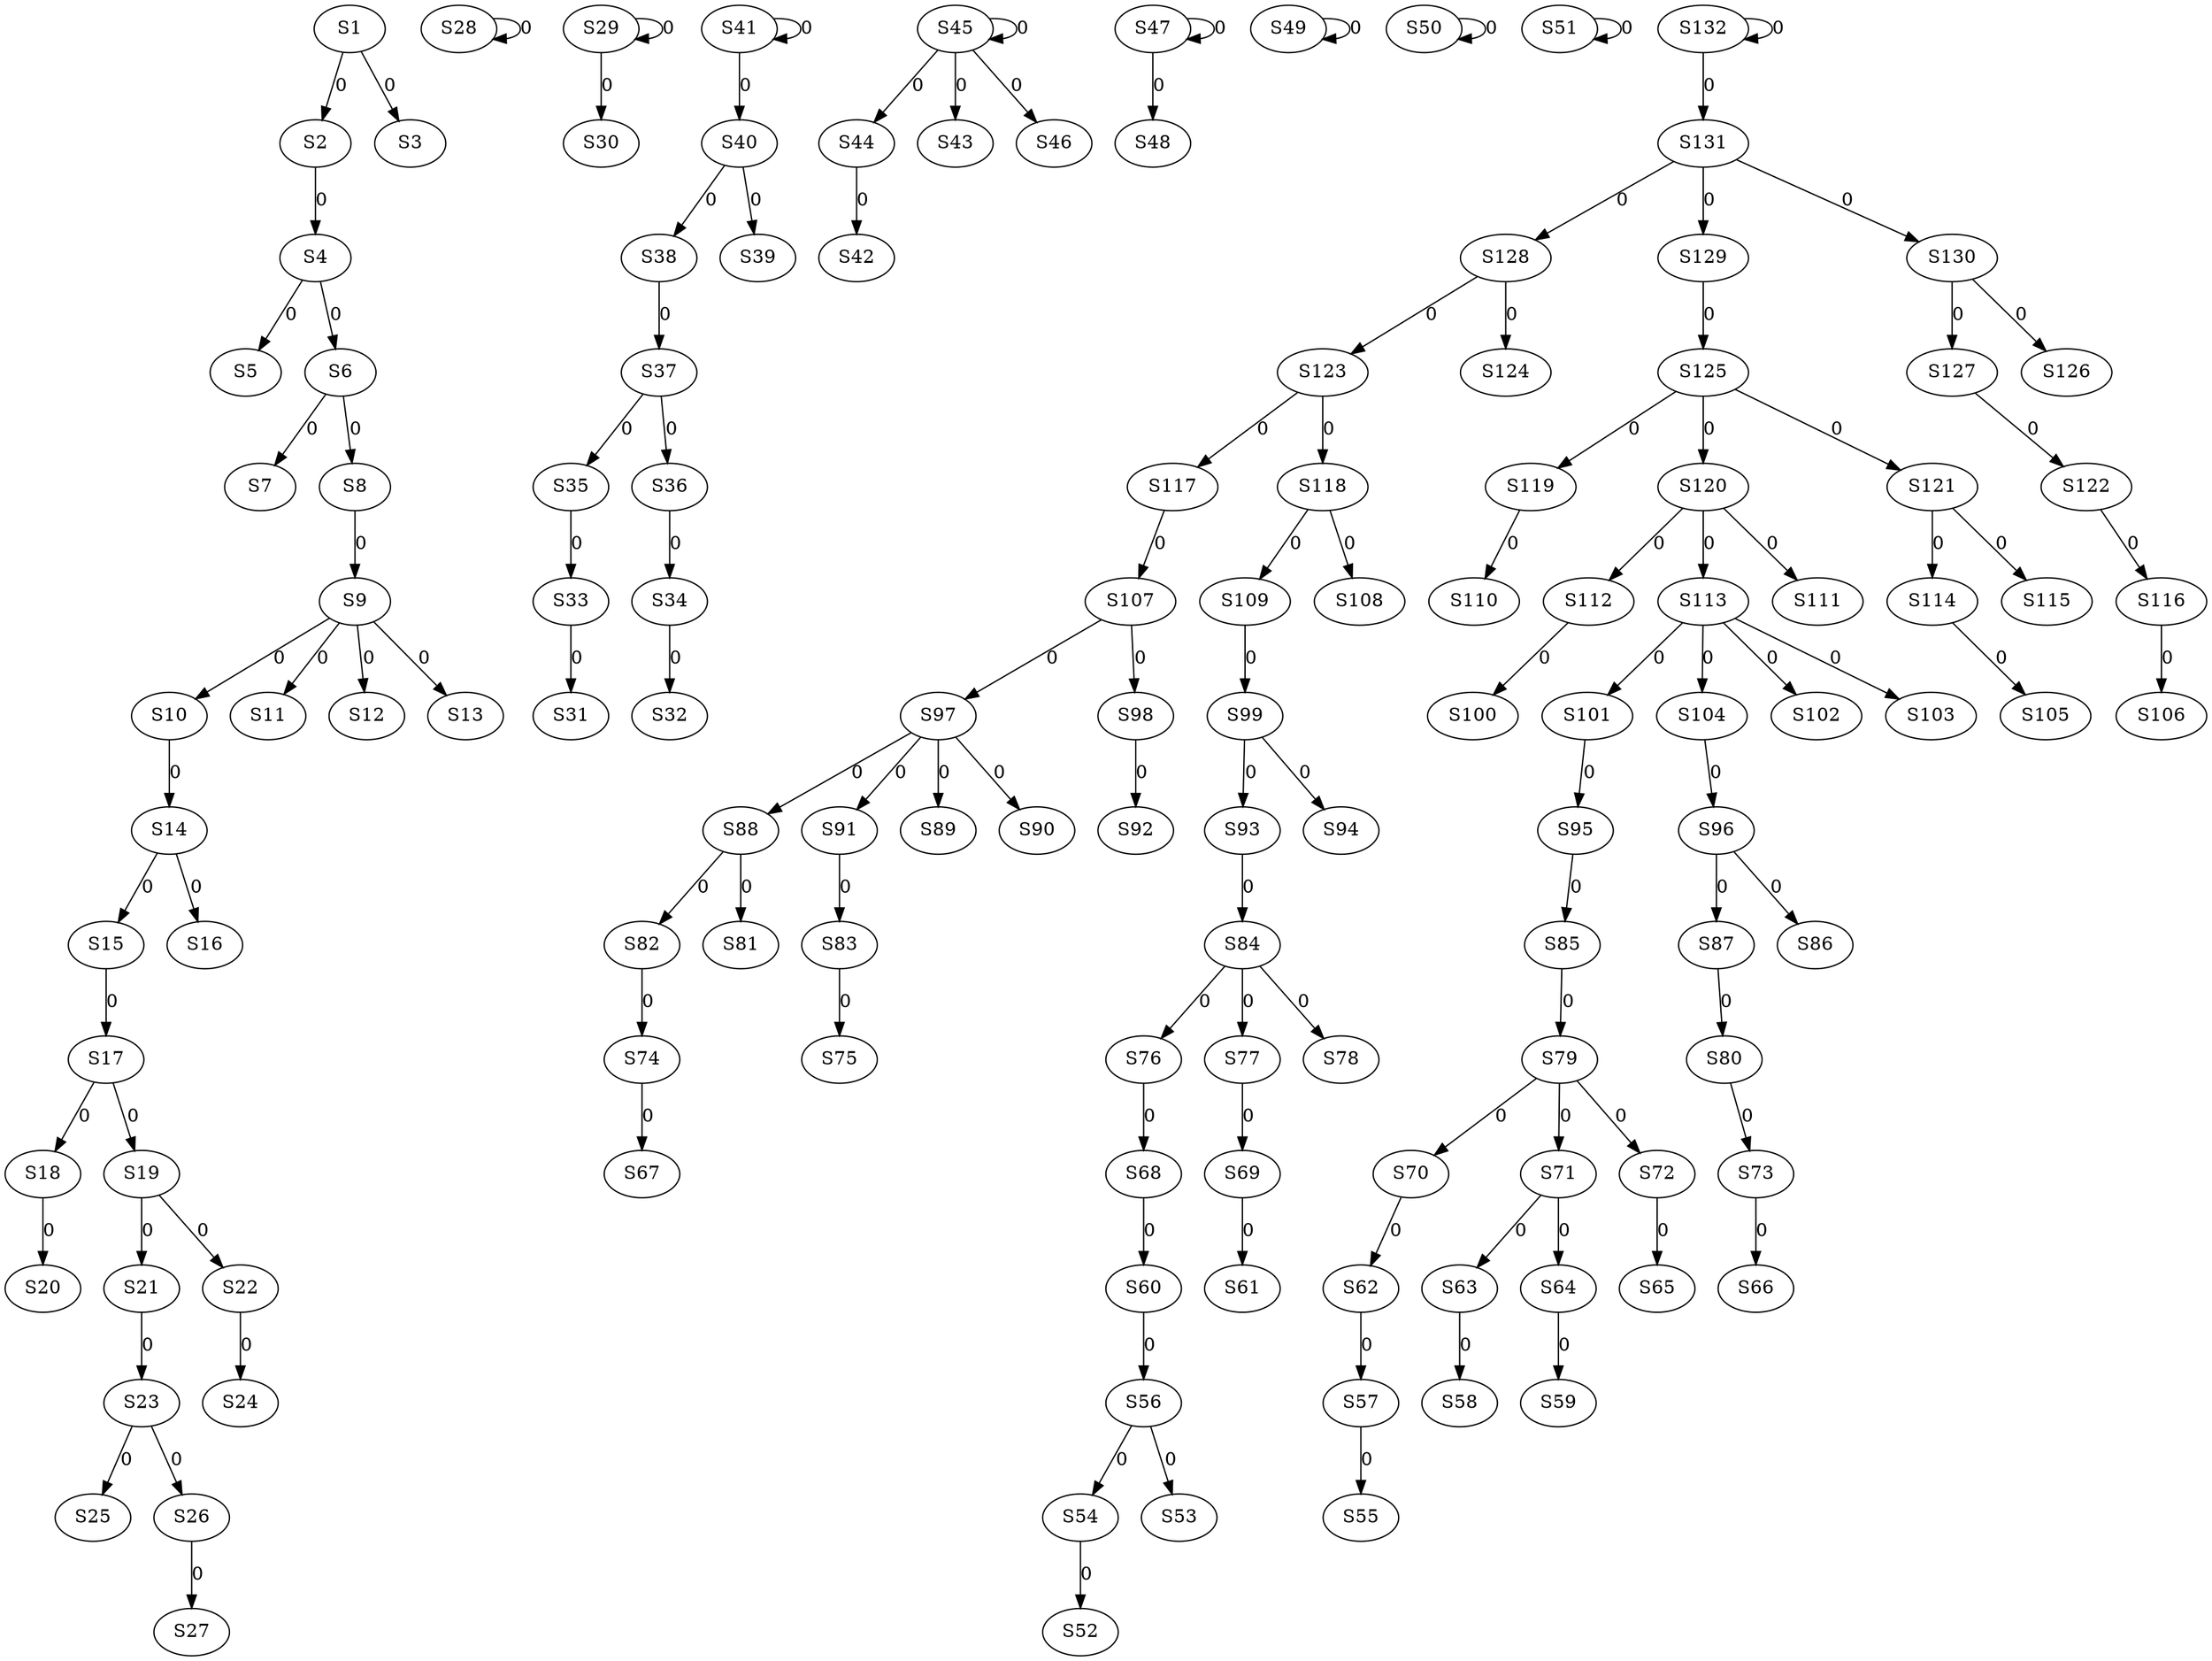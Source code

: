 strict digraph {
	S1 -> S2 [ label = 0 ];
	S1 -> S3 [ label = 0 ];
	S2 -> S4 [ label = 0 ];
	S4 -> S5 [ label = 0 ];
	S4 -> S6 [ label = 0 ];
	S6 -> S7 [ label = 0 ];
	S6 -> S8 [ label = 0 ];
	S8 -> S9 [ label = 0 ];
	S9 -> S10 [ label = 0 ];
	S9 -> S11 [ label = 0 ];
	S9 -> S12 [ label = 0 ];
	S9 -> S13 [ label = 0 ];
	S10 -> S14 [ label = 0 ];
	S14 -> S15 [ label = 0 ];
	S14 -> S16 [ label = 0 ];
	S15 -> S17 [ label = 0 ];
	S17 -> S18 [ label = 0 ];
	S17 -> S19 [ label = 0 ];
	S18 -> S20 [ label = 0 ];
	S19 -> S21 [ label = 0 ];
	S19 -> S22 [ label = 0 ];
	S21 -> S23 [ label = 0 ];
	S22 -> S24 [ label = 0 ];
	S23 -> S25 [ label = 0 ];
	S23 -> S26 [ label = 0 ];
	S26 -> S27 [ label = 0 ];
	S28 -> S28 [ label = 0 ];
	S29 -> S29 [ label = 0 ];
	S29 -> S30 [ label = 0 ];
	S33 -> S31 [ label = 0 ];
	S34 -> S32 [ label = 0 ];
	S35 -> S33 [ label = 0 ];
	S36 -> S34 [ label = 0 ];
	S37 -> S35 [ label = 0 ];
	S37 -> S36 [ label = 0 ];
	S38 -> S37 [ label = 0 ];
	S40 -> S38 [ label = 0 ];
	S40 -> S39 [ label = 0 ];
	S41 -> S40 [ label = 0 ];
	S41 -> S41 [ label = 0 ];
	S44 -> S42 [ label = 0 ];
	S45 -> S43 [ label = 0 ];
	S45 -> S44 [ label = 0 ];
	S45 -> S45 [ label = 0 ];
	S45 -> S46 [ label = 0 ];
	S47 -> S47 [ label = 0 ];
	S47 -> S48 [ label = 0 ];
	S49 -> S49 [ label = 0 ];
	S50 -> S50 [ label = 0 ];
	S51 -> S51 [ label = 0 ];
	S54 -> S52 [ label = 0 ];
	S56 -> S53 [ label = 0 ];
	S56 -> S54 [ label = 0 ];
	S57 -> S55 [ label = 0 ];
	S60 -> S56 [ label = 0 ];
	S62 -> S57 [ label = 0 ];
	S63 -> S58 [ label = 0 ];
	S64 -> S59 [ label = 0 ];
	S68 -> S60 [ label = 0 ];
	S69 -> S61 [ label = 0 ];
	S70 -> S62 [ label = 0 ];
	S71 -> S63 [ label = 0 ];
	S71 -> S64 [ label = 0 ];
	S72 -> S65 [ label = 0 ];
	S73 -> S66 [ label = 0 ];
	S74 -> S67 [ label = 0 ];
	S76 -> S68 [ label = 0 ];
	S77 -> S69 [ label = 0 ];
	S79 -> S70 [ label = 0 ];
	S79 -> S71 [ label = 0 ];
	S79 -> S72 [ label = 0 ];
	S80 -> S73 [ label = 0 ];
	S82 -> S74 [ label = 0 ];
	S83 -> S75 [ label = 0 ];
	S84 -> S76 [ label = 0 ];
	S84 -> S77 [ label = 0 ];
	S84 -> S78 [ label = 0 ];
	S85 -> S79 [ label = 0 ];
	S87 -> S80 [ label = 0 ];
	S88 -> S81 [ label = 0 ];
	S88 -> S82 [ label = 0 ];
	S91 -> S83 [ label = 0 ];
	S93 -> S84 [ label = 0 ];
	S95 -> S85 [ label = 0 ];
	S96 -> S86 [ label = 0 ];
	S96 -> S87 [ label = 0 ];
	S97 -> S88 [ label = 0 ];
	S97 -> S89 [ label = 0 ];
	S97 -> S90 [ label = 0 ];
	S97 -> S91 [ label = 0 ];
	S98 -> S92 [ label = 0 ];
	S99 -> S93 [ label = 0 ];
	S99 -> S94 [ label = 0 ];
	S101 -> S95 [ label = 0 ];
	S104 -> S96 [ label = 0 ];
	S107 -> S97 [ label = 0 ];
	S107 -> S98 [ label = 0 ];
	S109 -> S99 [ label = 0 ];
	S112 -> S100 [ label = 0 ];
	S113 -> S101 [ label = 0 ];
	S113 -> S102 [ label = 0 ];
	S113 -> S103 [ label = 0 ];
	S113 -> S104 [ label = 0 ];
	S114 -> S105 [ label = 0 ];
	S116 -> S106 [ label = 0 ];
	S117 -> S107 [ label = 0 ];
	S118 -> S108 [ label = 0 ];
	S118 -> S109 [ label = 0 ];
	S119 -> S110 [ label = 0 ];
	S120 -> S111 [ label = 0 ];
	S120 -> S112 [ label = 0 ];
	S120 -> S113 [ label = 0 ];
	S121 -> S114 [ label = 0 ];
	S121 -> S115 [ label = 0 ];
	S122 -> S116 [ label = 0 ];
	S123 -> S117 [ label = 0 ];
	S123 -> S118 [ label = 0 ];
	S125 -> S119 [ label = 0 ];
	S125 -> S120 [ label = 0 ];
	S125 -> S121 [ label = 0 ];
	S127 -> S122 [ label = 0 ];
	S128 -> S123 [ label = 0 ];
	S128 -> S124 [ label = 0 ];
	S129 -> S125 [ label = 0 ];
	S130 -> S126 [ label = 0 ];
	S130 -> S127 [ label = 0 ];
	S131 -> S128 [ label = 0 ];
	S131 -> S129 [ label = 0 ];
	S131 -> S130 [ label = 0 ];
	S132 -> S131 [ label = 0 ];
	S132 -> S132 [ label = 0 ];
}